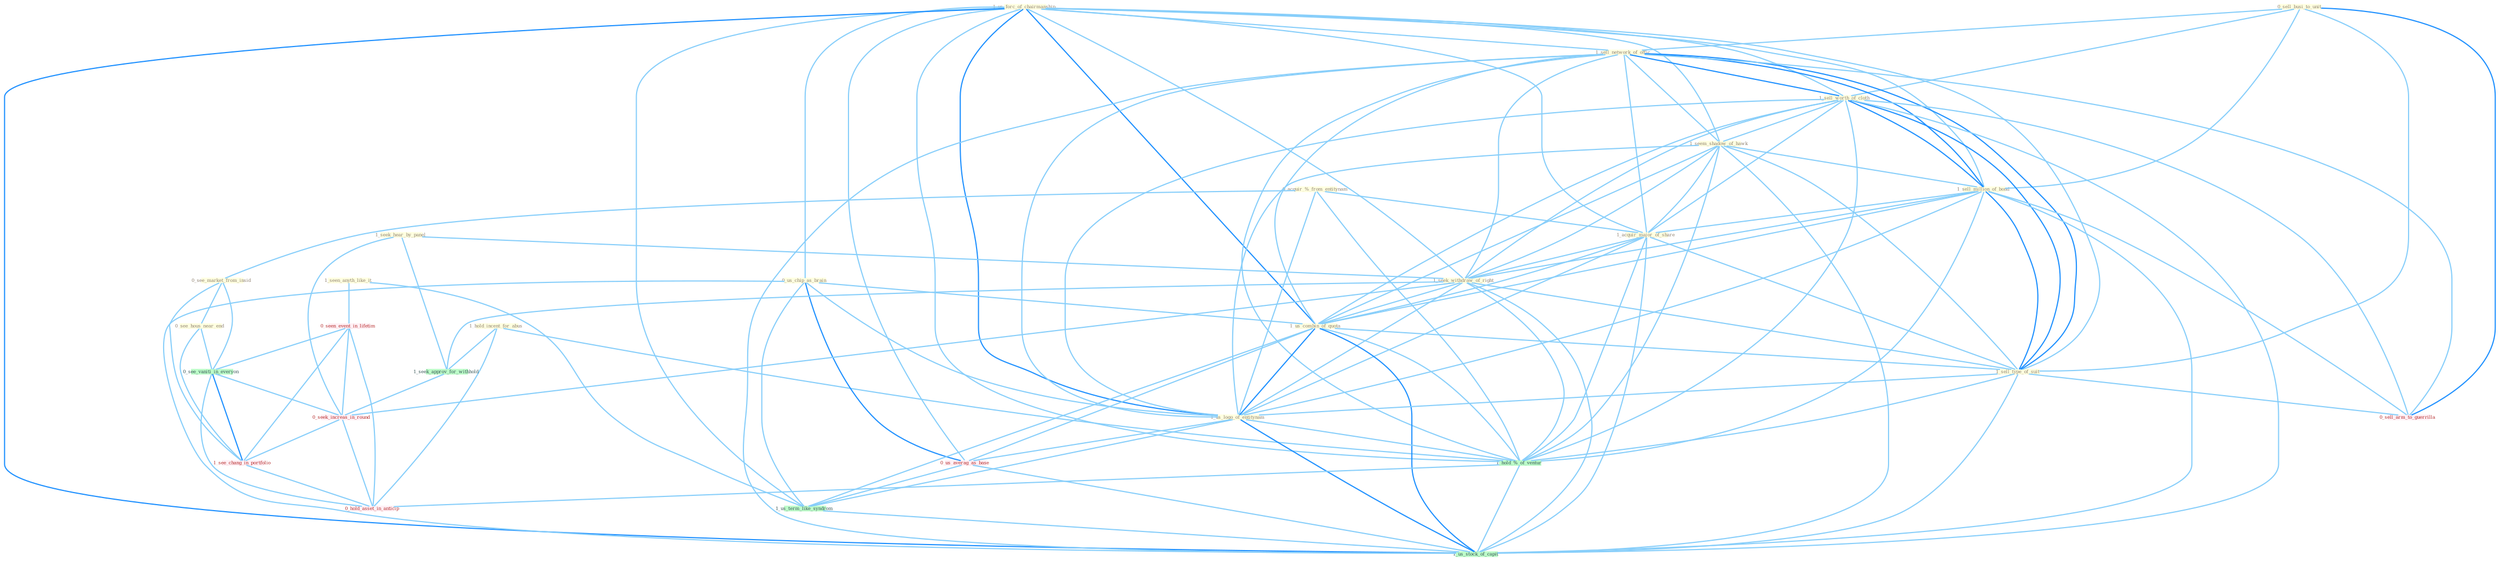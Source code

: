 Graph G{ 
    node
    [shape=polygon,style=filled,width=.5,height=.06,color="#BDFCC9",fixedsize=true,fontsize=4,
    fontcolor="#2f4f4f"];
    {node
    [color="#ffffe0", fontcolor="#8b7d6b"] "1_hold_incent_for_abus " "0_sell_busi_to_unit " "1_us_forc_of_chairmanship " "0_acquir_%_from_entitynam " "1_seek_hear_by_panel " "0_see_market_from_insid " "1_sell_network_of_offic " "1_sell_worth_of_cloth " "1_seem_shadow_of_hawk " "1_sell_million_of_bond " "0_see_hous_near_end " "1_acquir_major_of_share " "0_us_chip_as_brain " "1_seek_withdraw_of_right " "1_us_combin_of_quota " "1_sell_type_of_suit " "1_seen_anyth_like_it " "1_us_logo_of_entitynam "}
{node [color="#fff0f5", fontcolor="#b22222"] "0_seen_event_in_lifetim " "0_us_averag_as_base " "0_sell_arm_to_guerrilla " "0_seek_increas_in_round " "1_see_chang_in_portfolio " "0_hold_asset_in_anticip "}
edge [color="#B0E2FF"];

	"1_hold_incent_for_abus " -- "1_seek_approv_for_withhold " [w="1", color="#87cefa" ];
	"1_hold_incent_for_abus " -- "1_hold_%_of_ventur " [w="1", color="#87cefa" ];
	"1_hold_incent_for_abus " -- "0_hold_asset_in_anticip " [w="1", color="#87cefa" ];
	"0_sell_busi_to_unit " -- "1_sell_network_of_offic " [w="1", color="#87cefa" ];
	"0_sell_busi_to_unit " -- "1_sell_worth_of_cloth " [w="1", color="#87cefa" ];
	"0_sell_busi_to_unit " -- "1_sell_million_of_bond " [w="1", color="#87cefa" ];
	"0_sell_busi_to_unit " -- "1_sell_type_of_suit " [w="1", color="#87cefa" ];
	"0_sell_busi_to_unit " -- "0_sell_arm_to_guerrilla " [w="2", color="#1e90ff" , len=0.8];
	"1_us_forc_of_chairmanship " -- "1_sell_network_of_offic " [w="1", color="#87cefa" ];
	"1_us_forc_of_chairmanship " -- "1_sell_worth_of_cloth " [w="1", color="#87cefa" ];
	"1_us_forc_of_chairmanship " -- "1_seem_shadow_of_hawk " [w="1", color="#87cefa" ];
	"1_us_forc_of_chairmanship " -- "1_sell_million_of_bond " [w="1", color="#87cefa" ];
	"1_us_forc_of_chairmanship " -- "1_acquir_major_of_share " [w="1", color="#87cefa" ];
	"1_us_forc_of_chairmanship " -- "0_us_chip_as_brain " [w="1", color="#87cefa" ];
	"1_us_forc_of_chairmanship " -- "1_seek_withdraw_of_right " [w="1", color="#87cefa" ];
	"1_us_forc_of_chairmanship " -- "1_us_combin_of_quota " [w="2", color="#1e90ff" , len=0.8];
	"1_us_forc_of_chairmanship " -- "1_sell_type_of_suit " [w="1", color="#87cefa" ];
	"1_us_forc_of_chairmanship " -- "1_us_logo_of_entitynam " [w="2", color="#1e90ff" , len=0.8];
	"1_us_forc_of_chairmanship " -- "0_us_averag_as_base " [w="1", color="#87cefa" ];
	"1_us_forc_of_chairmanship " -- "1_us_term_like_syndrom " [w="1", color="#87cefa" ];
	"1_us_forc_of_chairmanship " -- "1_hold_%_of_ventur " [w="1", color="#87cefa" ];
	"1_us_forc_of_chairmanship " -- "1_us_stock_of_capit " [w="2", color="#1e90ff" , len=0.8];
	"0_acquir_%_from_entitynam " -- "0_see_market_from_insid " [w="1", color="#87cefa" ];
	"0_acquir_%_from_entitynam " -- "1_acquir_major_of_share " [w="1", color="#87cefa" ];
	"0_acquir_%_from_entitynam " -- "1_us_logo_of_entitynam " [w="1", color="#87cefa" ];
	"0_acquir_%_from_entitynam " -- "1_hold_%_of_ventur " [w="1", color="#87cefa" ];
	"1_seek_hear_by_panel " -- "1_seek_withdraw_of_right " [w="1", color="#87cefa" ];
	"1_seek_hear_by_panel " -- "1_seek_approv_for_withhold " [w="1", color="#87cefa" ];
	"1_seek_hear_by_panel " -- "0_seek_increas_in_round " [w="1", color="#87cefa" ];
	"0_see_market_from_insid " -- "0_see_hous_near_end " [w="1", color="#87cefa" ];
	"0_see_market_from_insid " -- "0_see_vaniti_in_everyon " [w="1", color="#87cefa" ];
	"0_see_market_from_insid " -- "1_see_chang_in_portfolio " [w="1", color="#87cefa" ];
	"1_sell_network_of_offic " -- "1_sell_worth_of_cloth " [w="2", color="#1e90ff" , len=0.8];
	"1_sell_network_of_offic " -- "1_seem_shadow_of_hawk " [w="1", color="#87cefa" ];
	"1_sell_network_of_offic " -- "1_sell_million_of_bond " [w="2", color="#1e90ff" , len=0.8];
	"1_sell_network_of_offic " -- "1_acquir_major_of_share " [w="1", color="#87cefa" ];
	"1_sell_network_of_offic " -- "1_seek_withdraw_of_right " [w="1", color="#87cefa" ];
	"1_sell_network_of_offic " -- "1_us_combin_of_quota " [w="1", color="#87cefa" ];
	"1_sell_network_of_offic " -- "1_sell_type_of_suit " [w="2", color="#1e90ff" , len=0.8];
	"1_sell_network_of_offic " -- "1_us_logo_of_entitynam " [w="1", color="#87cefa" ];
	"1_sell_network_of_offic " -- "1_hold_%_of_ventur " [w="1", color="#87cefa" ];
	"1_sell_network_of_offic " -- "0_sell_arm_to_guerrilla " [w="1", color="#87cefa" ];
	"1_sell_network_of_offic " -- "1_us_stock_of_capit " [w="1", color="#87cefa" ];
	"1_sell_worth_of_cloth " -- "1_seem_shadow_of_hawk " [w="1", color="#87cefa" ];
	"1_sell_worth_of_cloth " -- "1_sell_million_of_bond " [w="2", color="#1e90ff" , len=0.8];
	"1_sell_worth_of_cloth " -- "1_acquir_major_of_share " [w="1", color="#87cefa" ];
	"1_sell_worth_of_cloth " -- "1_seek_withdraw_of_right " [w="1", color="#87cefa" ];
	"1_sell_worth_of_cloth " -- "1_us_combin_of_quota " [w="1", color="#87cefa" ];
	"1_sell_worth_of_cloth " -- "1_sell_type_of_suit " [w="2", color="#1e90ff" , len=0.8];
	"1_sell_worth_of_cloth " -- "1_us_logo_of_entitynam " [w="1", color="#87cefa" ];
	"1_sell_worth_of_cloth " -- "1_hold_%_of_ventur " [w="1", color="#87cefa" ];
	"1_sell_worth_of_cloth " -- "0_sell_arm_to_guerrilla " [w="1", color="#87cefa" ];
	"1_sell_worth_of_cloth " -- "1_us_stock_of_capit " [w="1", color="#87cefa" ];
	"1_seem_shadow_of_hawk " -- "1_sell_million_of_bond " [w="1", color="#87cefa" ];
	"1_seem_shadow_of_hawk " -- "1_acquir_major_of_share " [w="1", color="#87cefa" ];
	"1_seem_shadow_of_hawk " -- "1_seek_withdraw_of_right " [w="1", color="#87cefa" ];
	"1_seem_shadow_of_hawk " -- "1_us_combin_of_quota " [w="1", color="#87cefa" ];
	"1_seem_shadow_of_hawk " -- "1_sell_type_of_suit " [w="1", color="#87cefa" ];
	"1_seem_shadow_of_hawk " -- "1_us_logo_of_entitynam " [w="1", color="#87cefa" ];
	"1_seem_shadow_of_hawk " -- "1_hold_%_of_ventur " [w="1", color="#87cefa" ];
	"1_seem_shadow_of_hawk " -- "1_us_stock_of_capit " [w="1", color="#87cefa" ];
	"1_sell_million_of_bond " -- "1_acquir_major_of_share " [w="1", color="#87cefa" ];
	"1_sell_million_of_bond " -- "1_seek_withdraw_of_right " [w="1", color="#87cefa" ];
	"1_sell_million_of_bond " -- "1_us_combin_of_quota " [w="1", color="#87cefa" ];
	"1_sell_million_of_bond " -- "1_sell_type_of_suit " [w="2", color="#1e90ff" , len=0.8];
	"1_sell_million_of_bond " -- "1_us_logo_of_entitynam " [w="1", color="#87cefa" ];
	"1_sell_million_of_bond " -- "1_hold_%_of_ventur " [w="1", color="#87cefa" ];
	"1_sell_million_of_bond " -- "0_sell_arm_to_guerrilla " [w="1", color="#87cefa" ];
	"1_sell_million_of_bond " -- "1_us_stock_of_capit " [w="1", color="#87cefa" ];
	"0_see_hous_near_end " -- "0_see_vaniti_in_everyon " [w="1", color="#87cefa" ];
	"0_see_hous_near_end " -- "1_see_chang_in_portfolio " [w="1", color="#87cefa" ];
	"1_acquir_major_of_share " -- "1_seek_withdraw_of_right " [w="1", color="#87cefa" ];
	"1_acquir_major_of_share " -- "1_us_combin_of_quota " [w="1", color="#87cefa" ];
	"1_acquir_major_of_share " -- "1_sell_type_of_suit " [w="1", color="#87cefa" ];
	"1_acquir_major_of_share " -- "1_us_logo_of_entitynam " [w="1", color="#87cefa" ];
	"1_acquir_major_of_share " -- "1_hold_%_of_ventur " [w="1", color="#87cefa" ];
	"1_acquir_major_of_share " -- "1_us_stock_of_capit " [w="1", color="#87cefa" ];
	"0_us_chip_as_brain " -- "1_us_combin_of_quota " [w="1", color="#87cefa" ];
	"0_us_chip_as_brain " -- "1_us_logo_of_entitynam " [w="1", color="#87cefa" ];
	"0_us_chip_as_brain " -- "0_us_averag_as_base " [w="2", color="#1e90ff" , len=0.8];
	"0_us_chip_as_brain " -- "1_us_term_like_syndrom " [w="1", color="#87cefa" ];
	"0_us_chip_as_brain " -- "1_us_stock_of_capit " [w="1", color="#87cefa" ];
	"1_seek_withdraw_of_right " -- "1_us_combin_of_quota " [w="1", color="#87cefa" ];
	"1_seek_withdraw_of_right " -- "1_sell_type_of_suit " [w="1", color="#87cefa" ];
	"1_seek_withdraw_of_right " -- "1_us_logo_of_entitynam " [w="1", color="#87cefa" ];
	"1_seek_withdraw_of_right " -- "1_seek_approv_for_withhold " [w="1", color="#87cefa" ];
	"1_seek_withdraw_of_right " -- "1_hold_%_of_ventur " [w="1", color="#87cefa" ];
	"1_seek_withdraw_of_right " -- "0_seek_increas_in_round " [w="1", color="#87cefa" ];
	"1_seek_withdraw_of_right " -- "1_us_stock_of_capit " [w="1", color="#87cefa" ];
	"1_us_combin_of_quota " -- "1_sell_type_of_suit " [w="1", color="#87cefa" ];
	"1_us_combin_of_quota " -- "1_us_logo_of_entitynam " [w="2", color="#1e90ff" , len=0.8];
	"1_us_combin_of_quota " -- "0_us_averag_as_base " [w="1", color="#87cefa" ];
	"1_us_combin_of_quota " -- "1_us_term_like_syndrom " [w="1", color="#87cefa" ];
	"1_us_combin_of_quota " -- "1_hold_%_of_ventur " [w="1", color="#87cefa" ];
	"1_us_combin_of_quota " -- "1_us_stock_of_capit " [w="2", color="#1e90ff" , len=0.8];
	"1_sell_type_of_suit " -- "1_us_logo_of_entitynam " [w="1", color="#87cefa" ];
	"1_sell_type_of_suit " -- "1_hold_%_of_ventur " [w="1", color="#87cefa" ];
	"1_sell_type_of_suit " -- "0_sell_arm_to_guerrilla " [w="1", color="#87cefa" ];
	"1_sell_type_of_suit " -- "1_us_stock_of_capit " [w="1", color="#87cefa" ];
	"1_seen_anyth_like_it " -- "0_seen_event_in_lifetim " [w="1", color="#87cefa" ];
	"1_seen_anyth_like_it " -- "1_us_term_like_syndrom " [w="1", color="#87cefa" ];
	"1_us_logo_of_entitynam " -- "0_us_averag_as_base " [w="1", color="#87cefa" ];
	"1_us_logo_of_entitynam " -- "1_us_term_like_syndrom " [w="1", color="#87cefa" ];
	"1_us_logo_of_entitynam " -- "1_hold_%_of_ventur " [w="1", color="#87cefa" ];
	"1_us_logo_of_entitynam " -- "1_us_stock_of_capit " [w="2", color="#1e90ff" , len=0.8];
	"0_seen_event_in_lifetim " -- "0_see_vaniti_in_everyon " [w="1", color="#87cefa" ];
	"0_seen_event_in_lifetim " -- "0_seek_increas_in_round " [w="1", color="#87cefa" ];
	"0_seen_event_in_lifetim " -- "1_see_chang_in_portfolio " [w="1", color="#87cefa" ];
	"0_seen_event_in_lifetim " -- "0_hold_asset_in_anticip " [w="1", color="#87cefa" ];
	"0_us_averag_as_base " -- "1_us_term_like_syndrom " [w="1", color="#87cefa" ];
	"0_us_averag_as_base " -- "1_us_stock_of_capit " [w="1", color="#87cefa" ];
	"1_us_term_like_syndrom " -- "1_us_stock_of_capit " [w="1", color="#87cefa" ];
	"1_seek_approv_for_withhold " -- "0_seek_increas_in_round " [w="1", color="#87cefa" ];
	"1_hold_%_of_ventur " -- "1_us_stock_of_capit " [w="1", color="#87cefa" ];
	"1_hold_%_of_ventur " -- "0_hold_asset_in_anticip " [w="1", color="#87cefa" ];
	"0_see_vaniti_in_everyon " -- "0_seek_increas_in_round " [w="1", color="#87cefa" ];
	"0_see_vaniti_in_everyon " -- "1_see_chang_in_portfolio " [w="2", color="#1e90ff" , len=0.8];
	"0_see_vaniti_in_everyon " -- "0_hold_asset_in_anticip " [w="1", color="#87cefa" ];
	"0_seek_increas_in_round " -- "1_see_chang_in_portfolio " [w="1", color="#87cefa" ];
	"0_seek_increas_in_round " -- "0_hold_asset_in_anticip " [w="1", color="#87cefa" ];
	"1_see_chang_in_portfolio " -- "0_hold_asset_in_anticip " [w="1", color="#87cefa" ];
}